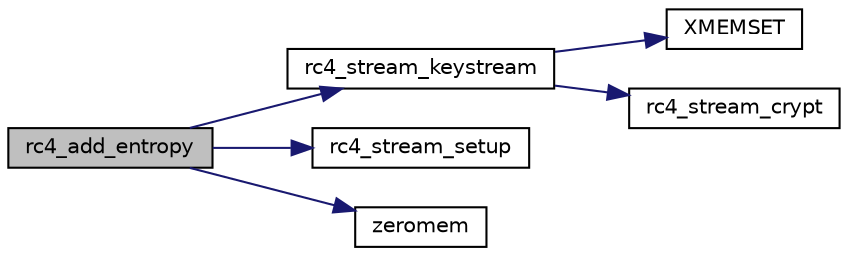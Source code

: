 digraph "rc4_add_entropy"
{
 // LATEX_PDF_SIZE
  edge [fontname="Helvetica",fontsize="10",labelfontname="Helvetica",labelfontsize="10"];
  node [fontname="Helvetica",fontsize="10",shape=record];
  rankdir="LR";
  Node0 [label="rc4_add_entropy",height=0.2,width=0.4,color="black", fillcolor="grey75", style="filled", fontcolor="black",tooltip="Add entropy to the PRNG state."];
  Node0 -> Node1 [color="midnightblue",fontsize="10",style="solid",fontname="Helvetica"];
  Node1 [label="rc4_stream_keystream",height=0.2,width=0.4,color="black", fillcolor="white", style="filled",URL="$rc4__stream_8c.html#a51958ea4c995703c6f9596af8507c136",tooltip="Generate a stream of random bytes via RC4."];
  Node1 -> Node2 [color="midnightblue",fontsize="10",style="solid",fontname="Helvetica"];
  Node2 [label="XMEMSET",height=0.2,width=0.4,color="black", fillcolor="white", style="filled",URL="$tomcrypt__cfg_8h.html#aa3c34a6f6c61de7da9258b5a30e32c2f",tooltip=" "];
  Node1 -> Node3 [color="midnightblue",fontsize="10",style="solid",fontname="Helvetica"];
  Node3 [label="rc4_stream_crypt",height=0.2,width=0.4,color="black", fillcolor="white", style="filled",URL="$rc4__stream_8c.html#a0a9515051ae76dc9e68c8eb2c31537d7",tooltip="Encrypt (or decrypt) bytes of ciphertext (or plaintext) with RC4."];
  Node0 -> Node4 [color="midnightblue",fontsize="10",style="solid",fontname="Helvetica"];
  Node4 [label="rc4_stream_setup",height=0.2,width=0.4,color="black", fillcolor="white", style="filled",URL="$rc4__stream_8c.html#a4f9ba9106b0ee28cffced552636662a2",tooltip="Initialize an RC4 context (only the key)"];
  Node0 -> Node5 [color="midnightblue",fontsize="10",style="solid",fontname="Helvetica"];
  Node5 [label="zeromem",height=0.2,width=0.4,color="black", fillcolor="white", style="filled",URL="$tomcrypt__misc_8h.html#a63b6e188713790263bfd3612fe8b398f",tooltip="Zero a block of memory."];
}
